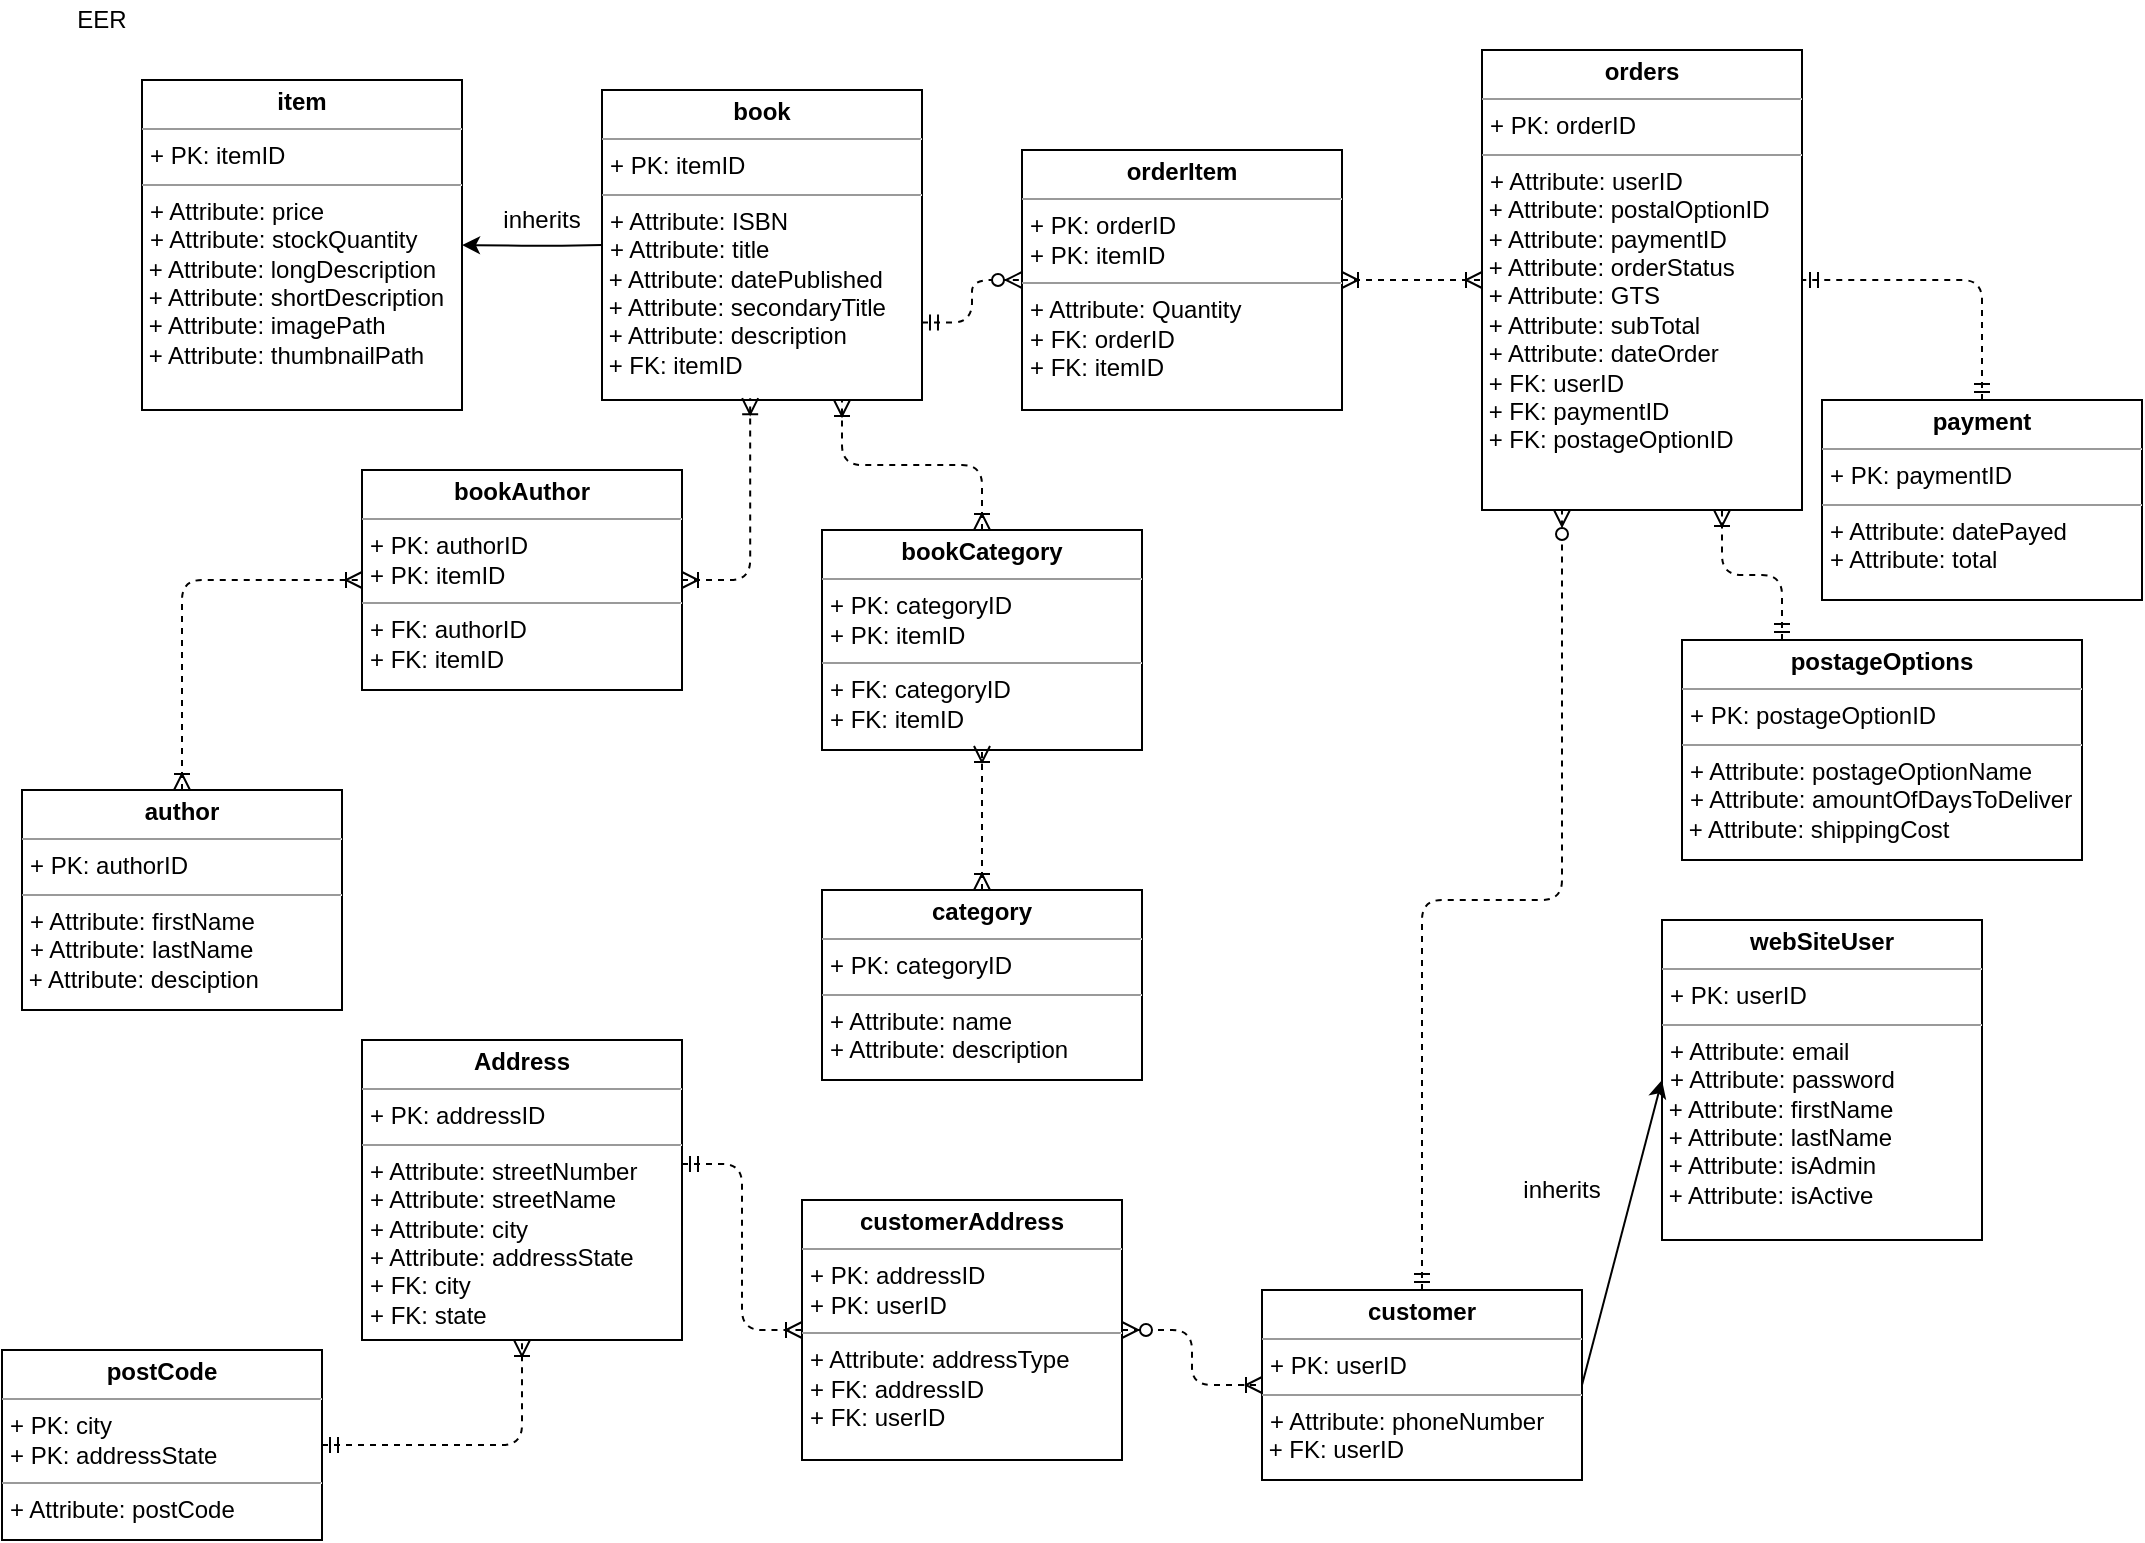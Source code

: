 <mxfile type="device" version="10.6.1"><diagram id="2ca16b54-16f6-2749-3443-fa8db7711227" name="Page-1"><mxGraphModel grid="1" dx="1522" dy="16" gridSize="10" guides="1" tooltips="1" connect="1" arrows="1" fold="1" page="1" pageScale="1" pageWidth="1100" pageHeight="850" background="#ffffff" math="0" shadow="0"><root><mxCell id="0"/><mxCell id="1" parent="0"/><mxCell id="J0qM-ucKTQVevZXW8yvZ-32" parent="1" style="edgeStyle=orthogonalEdgeStyle;html=1;dashed=1;labelBackgroundColor=none;startArrow=ERoneToMany;endArrow=ERoneToMany;fontFamily=Verdana;fontSize=12;align=left;entryX=0.75;entryY=1;entryDx=0;entryDy=0;endFill=0;startFill=0;exitX=0.5;exitY=0;exitDx=0;exitDy=0;" edge="1" source="J0qM-ucKTQVevZXW8yvZ-46" target="J0qM-ucKTQVevZXW8yvZ-34"><mxGeometry as="geometry" relative="1"><mxPoint as="sourcePoint" x="460" y="1270"/><mxPoint as="targetPoint" x="595" y="1450"/></mxGeometry></mxCell><mxCell id="J0qM-ucKTQVevZXW8yvZ-33" value="&lt;p style=&quot;margin: 0px ; margin-top: 4px ; text-align: center&quot;&gt;&lt;b&gt;item&lt;/b&gt;&lt;/p&gt;&lt;hr size=&quot;1&quot;&gt;&lt;p style=&quot;margin: 0px ; margin-left: 4px&quot;&gt;+ PK: itemID&lt;/p&gt;&lt;hr size=&quot;1&quot;&gt;&lt;p style=&quot;margin: 0px ; margin-left: 4px&quot;&gt;+ Attribute: price&lt;/p&gt;&lt;p style=&quot;margin: 0px ; margin-left: 4px&quot;&gt;&lt;span&gt;+ Attribute: stockQuantity&lt;/span&gt;&lt;/p&gt;&amp;nbsp;+ Attribute: longDescription&lt;br&gt;&amp;nbsp;+ Attribute: shortDescription&lt;br&gt;&lt;span&gt;&amp;nbsp;+ Attribute: imagePath&lt;br&gt;&amp;nbsp;+ Attribute: thumbnailPath&amp;nbsp;&lt;/span&gt;&lt;br&gt;" parent="1" style="verticalAlign=top;align=left;overflow=fill;fontSize=12;fontFamily=Helvetica;html=1;" vertex="1"><mxGeometry as="geometry" x="100" y="920" width="160" height="165"/></mxCell><mxCell id="J0qM-ucKTQVevZXW8yvZ-34" value="&lt;p style=&quot;margin: 0px ; margin-top: 4px ; text-align: center&quot;&gt;&lt;b&gt;book&lt;/b&gt;&lt;/p&gt;&lt;hr size=&quot;1&quot;&gt;&lt;p style=&quot;margin: 0px ; margin-left: 4px&quot;&gt;+ PK: itemID&lt;/p&gt;&lt;hr size=&quot;1&quot;&gt;&lt;p style=&quot;margin: 0px ; margin-left: 4px&quot;&gt;+ Attribute: ISBN&lt;/p&gt;&lt;p style=&quot;margin: 0px ; margin-left: 4px&quot;&gt;&lt;span&gt;+ Attribute: title&lt;/span&gt;&lt;/p&gt;&amp;nbsp;+ Attribute: datePublished&lt;br&gt;&amp;nbsp;+ Attribute: secondaryTitle&lt;br&gt;&lt;span&gt;&amp;nbsp;+ Attribute: description&lt;br&gt;&lt;/span&gt;&amp;nbsp;+ FK: itemID&lt;br&gt;" parent="1" style="verticalAlign=top;align=left;overflow=fill;fontSize=12;fontFamily=Helvetica;html=1;" vertex="1"><mxGeometry as="geometry" x="330" y="925" width="160" height="155"/></mxCell><mxCell id="J0qM-ucKTQVevZXW8yvZ-35" value="&lt;p style=&quot;margin: 0px ; margin-top: 4px ; text-align: center&quot;&gt;&lt;b&gt;author&lt;/b&gt;&lt;/p&gt;&lt;hr size=&quot;1&quot;&gt;&lt;p style=&quot;margin: 0px ; margin-left: 4px&quot;&gt;+ PK: authorID&lt;/p&gt;&lt;hr size=&quot;1&quot;&gt;&lt;p style=&quot;margin: 0px ; margin-left: 4px&quot;&gt;+ Attribute: firstName&lt;/p&gt;&lt;p style=&quot;margin: 0px ; margin-left: 4px&quot;&gt;&lt;span&gt;+ Attribute: lastName&lt;/span&gt;&lt;/p&gt;&amp;nbsp;+ Attribute: desciption&lt;br&gt;&lt;br&gt;" parent="1" style="verticalAlign=top;align=left;overflow=fill;fontSize=12;fontFamily=Helvetica;html=1;" vertex="1"><mxGeometry as="geometry" x="40" y="1275" width="160" height="110"/></mxCell><mxCell id="J0qM-ucKTQVevZXW8yvZ-36" value="&lt;p style=&quot;margin: 0px ; margin-top: 4px ; text-align: center&quot;&gt;&lt;b&gt;category&lt;/b&gt;&lt;/p&gt;&lt;hr size=&quot;1&quot;&gt;&lt;p style=&quot;margin: 0px ; margin-left: 4px&quot;&gt;+ PK: categoryID&lt;/p&gt;&lt;hr size=&quot;1&quot;&gt;&lt;p style=&quot;margin: 0px ; margin-left: 4px&quot;&gt;+ Attribute: name&lt;/p&gt;&lt;p style=&quot;margin: 0px ; margin-left: 4px&quot;&gt;&lt;span&gt;+ Attribute: description&lt;/span&gt;&lt;/p&gt;&lt;br&gt;" parent="1" style="verticalAlign=top;align=left;overflow=fill;fontSize=12;fontFamily=Helvetica;html=1;" vertex="1"><mxGeometry as="geometry" x="440" y="1325" width="160" height="95"/></mxCell><mxCell id="J0qM-ucKTQVevZXW8yvZ-37" value="&lt;p style=&quot;margin: 0px ; margin-top: 4px ; text-align: center&quot;&gt;&lt;b&gt;webSiteUser&lt;/b&gt;&lt;/p&gt;&lt;hr size=&quot;1&quot;&gt;&lt;p style=&quot;margin: 0px ; margin-left: 4px&quot;&gt;+ PK: userID&lt;/p&gt;&lt;hr size=&quot;1&quot;&gt;&lt;p style=&quot;margin: 0px ; margin-left: 4px&quot;&gt;+ Attribute: email&lt;/p&gt;&lt;p style=&quot;margin: 0px ; margin-left: 4px&quot;&gt;&lt;span&gt;+ Attribute: password&lt;/span&gt;&lt;/p&gt;&amp;nbsp;+ Attribute: firstName&lt;br&gt;&amp;nbsp;+ Attribute: lastName&lt;br&gt;&lt;span&gt;&amp;nbsp;+ Attribute: isAdmin&lt;br&gt;&lt;/span&gt;&amp;nbsp;+ Attribute: isActive&lt;br&gt;" parent="1" style="verticalAlign=top;align=left;overflow=fill;fontSize=12;fontFamily=Helvetica;html=1;" vertex="1"><mxGeometry as="geometry" x="860" y="1340" width="160" height="160"/></mxCell><mxCell id="J0qM-ucKTQVevZXW8yvZ-38" value="&lt;p style=&quot;margin: 0px ; margin-top: 4px ; text-align: center&quot;&gt;&lt;b&gt;customer&lt;/b&gt;&lt;/p&gt;&lt;hr size=&quot;1&quot;&gt;&lt;p style=&quot;margin: 0px ; margin-left: 4px&quot;&gt;+ PK: userID&lt;/p&gt;&lt;hr size=&quot;1&quot;&gt;&lt;p style=&quot;margin: 0px ; margin-left: 4px&quot;&gt;+ Attribute: phoneNumber&lt;/p&gt;&amp;nbsp;+ FK: userID&lt;br&gt;" parent="1" style="verticalAlign=top;align=left;overflow=fill;fontSize=12;fontFamily=Helvetica;html=1;" vertex="1"><mxGeometry as="geometry" x="660" y="1525" width="160" height="95"/></mxCell><mxCell id="J0qM-ucKTQVevZXW8yvZ-39" value="&lt;p style=&quot;margin: 0px ; margin-top: 4px ; text-align: center&quot;&gt;&lt;b&gt;postageOptions&lt;/b&gt;&lt;/p&gt;&lt;hr size=&quot;1&quot;&gt;&lt;p style=&quot;margin: 0px ; margin-left: 4px&quot;&gt;+ PK: postageOptionID&lt;/p&gt;&lt;hr size=&quot;1&quot;&gt;&lt;p style=&quot;margin: 0px ; margin-left: 4px&quot;&gt;+ Attribute: postageOptionName&lt;/p&gt;&lt;p style=&quot;margin: 0px ; margin-left: 4px&quot;&gt;&lt;span&gt;+ Attribute: amountOfDaysToDeliver&lt;/span&gt;&lt;/p&gt;&amp;nbsp;+ Attribute: shippingCost&lt;br&gt;" parent="1" style="verticalAlign=top;align=left;overflow=fill;fontSize=12;fontFamily=Helvetica;html=1;" vertex="1"><mxGeometry as="geometry" x="870" y="1200" width="200" height="110"/></mxCell><mxCell id="J0qM-ucKTQVevZXW8yvZ-40" value="&lt;p style=&quot;margin: 0px ; margin-top: 4px ; text-align: center&quot;&gt;&lt;b&gt;postCode&lt;/b&gt;&lt;/p&gt;&lt;hr size=&quot;1&quot;&gt;&lt;p style=&quot;margin: 0px ; margin-left: 4px&quot;&gt;+ PK: city&lt;/p&gt;&lt;p style=&quot;margin: 0px ; margin-left: 4px&quot;&gt;+ PK: addressState&lt;/p&gt;&lt;hr size=&quot;1&quot;&gt;&lt;p style=&quot;margin: 0px ; margin-left: 4px&quot;&gt;+ Attribute: postCode&lt;/p&gt;&lt;br&gt;" parent="1" style="verticalAlign=top;align=left;overflow=fill;fontSize=12;fontFamily=Helvetica;html=1;" vertex="1"><mxGeometry as="geometry" x="30" y="1555" width="160" height="95"/></mxCell><mxCell id="J0qM-ucKTQVevZXW8yvZ-41" value="&lt;p style=&quot;margin: 0px ; margin-top: 4px ; text-align: center&quot;&gt;&lt;b&gt;Address&lt;/b&gt;&lt;/p&gt;&lt;hr size=&quot;1&quot;&gt;&lt;p style=&quot;margin: 0px ; margin-left: 4px&quot;&gt;+ PK: addressID&lt;/p&gt;&lt;hr size=&quot;1&quot;&gt;&lt;p style=&quot;margin: 0px ; margin-left: 4px&quot;&gt;+ Attribute: streetNumber&lt;/p&gt;&lt;p style=&quot;margin: 0px ; margin-left: 4px&quot;&gt;&lt;span&gt;+ Attribute: streetName&lt;/span&gt;&lt;/p&gt;&lt;p style=&quot;margin: 0px ; margin-left: 4px&quot;&gt;&lt;span&gt;+ Attribute: city&lt;/span&gt;&lt;/p&gt;&lt;p style=&quot;margin: 0px ; margin-left: 4px&quot;&gt;&lt;span&gt;+ Attribute: addressState&lt;/span&gt;&lt;/p&gt;&lt;p style=&quot;margin: 0px ; margin-left: 4px&quot;&gt;&lt;span&gt;+ FK: city&lt;/span&gt;&lt;/p&gt;&lt;p style=&quot;margin: 0px ; margin-left: 4px&quot;&gt;&lt;span&gt;+ FK: state&lt;/span&gt;&lt;/p&gt;&lt;p&gt;&lt;span&gt;&lt;br&gt;&lt;/span&gt;&lt;/p&gt;&lt;br&gt;" parent="1" style="verticalAlign=top;align=left;overflow=fill;fontSize=12;fontFamily=Helvetica;html=1;" vertex="1"><mxGeometry as="geometry" x="210" y="1400" width="160" height="150"/></mxCell><mxCell id="J0qM-ucKTQVevZXW8yvZ-42" value="&lt;p style=&quot;margin: 0px ; margin-top: 4px ; text-align: center&quot;&gt;&lt;b&gt;orders&lt;/b&gt;&lt;/p&gt;&lt;hr size=&quot;1&quot;&gt;&lt;p style=&quot;margin: 0px ; margin-left: 4px&quot;&gt;+ PK: orderID&lt;/p&gt;&lt;hr size=&quot;1&quot;&gt;&lt;p style=&quot;margin: 0px ; margin-left: 4px&quot;&gt;+ Attribute:&amp;nbsp;&lt;span&gt;userID&lt;br&gt;&lt;/span&gt;&lt;/p&gt;&lt;span&gt;&amp;nbsp;+ Attribute: postalOptionID&lt;br&gt;&lt;/span&gt;&amp;nbsp;+ Attribute:&amp;nbsp;paymentID&lt;span&gt;&lt;br&gt;&lt;/span&gt;&lt;span&gt;&amp;nbsp;+ Attribute: orderStatus&lt;/span&gt;&lt;span&gt;&lt;br&gt;&lt;/span&gt;&amp;nbsp;+ Attribute: GTS&lt;br&gt;&amp;nbsp;+ Attribute: subTotal&lt;br&gt;&lt;span&gt;&amp;nbsp;+ Attribute: dateOrder&lt;br&gt;&lt;/span&gt;&amp;nbsp;+ FK: userID&lt;br&gt;&amp;nbsp;+ FK: paymentID&lt;br&gt;&amp;nbsp;+ FK: postageOptionID&lt;br&gt;" parent="1" style="verticalAlign=top;align=left;overflow=fill;fontSize=12;fontFamily=Helvetica;html=1;" vertex="1"><mxGeometry as="geometry" x="770" y="905" width="160" height="230"/></mxCell><mxCell id="J0qM-ucKTQVevZXW8yvZ-43" value="&lt;p style=&quot;margin: 0px ; margin-top: 4px ; text-align: center&quot;&gt;&lt;b&gt;payment&lt;/b&gt;&lt;/p&gt;&lt;hr size=&quot;1&quot;&gt;&lt;p style=&quot;margin: 0px ; margin-left: 4px&quot;&gt;+ PK: paymentID&lt;/p&gt;&lt;hr size=&quot;1&quot;&gt;&lt;p style=&quot;margin: 0px ; margin-left: 4px&quot;&gt;+ Attribute: datePayed&lt;/p&gt;&lt;p style=&quot;margin: 0px ; margin-left: 4px&quot;&gt;&lt;span&gt;+ Attribute: total&lt;/span&gt;&lt;/p&gt;&amp;nbsp;&lt;br&gt;" parent="1" style="verticalAlign=top;align=left;overflow=fill;fontSize=12;fontFamily=Helvetica;html=1;" vertex="1"><mxGeometry as="geometry" x="940" y="1080" width="160" height="100"/></mxCell><mxCell id="J0qM-ucKTQVevZXW8yvZ-44" value="&lt;p style=&quot;margin: 0px ; margin-top: 4px ; text-align: center&quot;&gt;&lt;b&gt;orderItem&lt;/b&gt;&lt;/p&gt;&lt;hr size=&quot;1&quot;&gt;&lt;p style=&quot;margin: 0px ; margin-left: 4px&quot;&gt;+ PK: orderID&lt;/p&gt;&lt;p style=&quot;margin: 0px ; margin-left: 4px&quot;&gt;+ PK: itemID&lt;/p&gt;&lt;hr size=&quot;1&quot;&gt;&lt;p style=&quot;margin: 0px ; margin-left: 4px&quot;&gt;+ Attribute: Quantity&lt;/p&gt;&lt;p style=&quot;margin: 0px ; margin-left: 4px&quot;&gt;&lt;span&gt;+ FK: orderID&lt;/span&gt;&lt;/p&gt;&lt;p style=&quot;margin: 0px ; margin-left: 4px&quot;&gt;&lt;span&gt;+ FK: itemID&lt;/span&gt;&lt;/p&gt;&lt;p&gt;&lt;span&gt;&lt;br&gt;&lt;/span&gt;&lt;/p&gt;&lt;br&gt;" parent="1" style="verticalAlign=top;align=left;overflow=fill;fontSize=12;fontFamily=Helvetica;html=1;" vertex="1"><mxGeometry as="geometry" x="540" y="955" width="160" height="130"/></mxCell><mxCell id="J0qM-ucKTQVevZXW8yvZ-45" value="&lt;p style=&quot;margin: 0px ; margin-top: 4px ; text-align: center&quot;&gt;&lt;b&gt;customerAddress&lt;/b&gt;&lt;/p&gt;&lt;hr size=&quot;1&quot;&gt;&lt;p style=&quot;margin: 0px ; margin-left: 4px&quot;&gt;+ PK: addressID&lt;/p&gt;&lt;p style=&quot;margin: 0px ; margin-left: 4px&quot;&gt;+ PK: userID&lt;/p&gt;&lt;hr size=&quot;1&quot;&gt;&lt;p style=&quot;margin: 0px ; margin-left: 4px&quot;&gt;+ Attribute: addressType&lt;/p&gt;&lt;p style=&quot;margin: 0px ; margin-left: 4px&quot;&gt;&lt;span&gt;+ FK: addressID&lt;/span&gt;&lt;/p&gt;&lt;p style=&quot;margin: 0px ; margin-left: 4px&quot;&gt;&lt;span&gt;+ FK: userID&lt;/span&gt;&lt;/p&gt;&lt;p&gt;&lt;span&gt;&lt;br&gt;&lt;/span&gt;&lt;/p&gt;&lt;br&gt;" parent="1" style="verticalAlign=top;align=left;overflow=fill;fontSize=12;fontFamily=Helvetica;html=1;" vertex="1"><mxGeometry as="geometry" x="430" y="1480" width="160" height="130"/></mxCell><mxCell id="J0qM-ucKTQVevZXW8yvZ-46" value="&lt;p style=&quot;margin: 0px ; margin-top: 4px ; text-align: center&quot;&gt;&lt;b&gt;bookCategory&lt;/b&gt;&lt;/p&gt;&lt;hr size=&quot;1&quot;&gt;&lt;p style=&quot;margin: 0px ; margin-left: 4px&quot;&gt;+ PK: categoryID&lt;/p&gt;&lt;p style=&quot;margin: 0px ; margin-left: 4px&quot;&gt;+ PK: itemID&lt;/p&gt;&lt;hr size=&quot;1&quot;&gt;&lt;p style=&quot;margin: 0px ; margin-left: 4px&quot;&gt;&lt;span&gt;+ FK: categoryID&lt;/span&gt;&lt;br&gt;&lt;/p&gt;&lt;p style=&quot;margin: 0px ; margin-left: 4px&quot;&gt;&lt;span&gt;+ FK: itemID&lt;/span&gt;&lt;/p&gt;&lt;p&gt;&lt;span&gt;&lt;br&gt;&lt;/span&gt;&lt;/p&gt;&lt;br&gt;" parent="1" style="verticalAlign=top;align=left;overflow=fill;fontSize=12;fontFamily=Helvetica;html=1;" vertex="1"><mxGeometry as="geometry" x="440" y="1145" width="160" height="110"/></mxCell><mxCell id="J0qM-ucKTQVevZXW8yvZ-47" parent="1" style="edgeStyle=orthogonalEdgeStyle;html=1;dashed=1;labelBackgroundColor=none;startArrow=ERmandOne;endArrow=ERzeroToMany;fontFamily=Verdana;fontSize=12;align=left;entryX=0.25;entryY=1;entryDx=0;entryDy=0;exitX=0.5;exitY=0;exitDx=0;exitDy=0;endFill=1;startFill=0;" edge="1" source="J0qM-ucKTQVevZXW8yvZ-38" target="J0qM-ucKTQVevZXW8yvZ-42"><mxGeometry as="geometry" relative="1"><mxPoint as="sourcePoint" x="565" y="1235"/><mxPoint as="targetPoint" x="755" y="1205"/></mxGeometry></mxCell><mxCell id="J0qM-ucKTQVevZXW8yvZ-48" parent="1" style="edgeStyle=orthogonalEdgeStyle;html=1;dashed=1;labelBackgroundColor=none;startArrow=ERmandOne;endArrow=ERmandOne;fontFamily=Verdana;fontSize=12;align=left;exitX=0.5;exitY=0;exitDx=0;exitDy=0;entryX=1;entryY=0.5;entryDx=0;entryDy=0;endFill=0;" edge="1" source="J0qM-ucKTQVevZXW8yvZ-43" target="J0qM-ucKTQVevZXW8yvZ-42"><mxGeometry as="geometry" relative="1"><mxPoint as="sourcePoint" x="405" y="1410"/><mxPoint as="targetPoint" x="595" y="1380"/></mxGeometry></mxCell><mxCell id="J0qM-ucKTQVevZXW8yvZ-49" parent="1" style="edgeStyle=orthogonalEdgeStyle;html=1;dashed=1;labelBackgroundColor=none;startArrow=ERoneToMany;endArrow=ERoneToMany;fontFamily=Verdana;fontSize=12;align=left;exitX=1;exitY=0.5;exitDx=0;exitDy=0;entryX=0.463;entryY=0.994;entryDx=0;entryDy=0;entryPerimeter=0;startFill=0;endFill=0;" edge="1" source="J0qM-ucKTQVevZXW8yvZ-54" target="J0qM-ucKTQVevZXW8yvZ-34"><mxGeometry as="geometry" relative="1"><mxPoint as="sourcePoint" x="210" y="1150"/><mxPoint as="targetPoint" x="400" y="1120"/></mxGeometry></mxCell><mxCell id="J0qM-ucKTQVevZXW8yvZ-50" parent="1" style="edgeStyle=orthogonalEdgeStyle;html=1;dashed=1;labelBackgroundColor=none;startArrow=ERmandOne;endArrow=ERoneToMany;fontFamily=Verdana;fontSize=12;align=left;exitX=1;exitY=0.5;exitDx=0;exitDy=0;entryX=0.5;entryY=1;entryDx=0;entryDy=0;endFill=0;" edge="1" source="J0qM-ucKTQVevZXW8yvZ-40" target="J0qM-ucKTQVevZXW8yvZ-41"><mxGeometry as="geometry" relative="1"><mxPoint as="sourcePoint" x="410" y="1400"/><mxPoint as="targetPoint" x="600" y="1370"/></mxGeometry></mxCell><mxCell id="J0qM-ucKTQVevZXW8yvZ-51" parent="1" style="edgeStyle=orthogonalEdgeStyle;html=1;dashed=1;labelBackgroundColor=none;startArrow=ERmandOne;endArrow=ERoneToMany;fontFamily=Verdana;fontSize=12;align=left;exitX=1;exitY=0.413;exitDx=0;exitDy=0;exitPerimeter=0;startFill=0;endFill=0;entryX=0;entryY=0.5;entryDx=0;entryDy=0;" edge="1" source="J0qM-ucKTQVevZXW8yvZ-41" target="J0qM-ucKTQVevZXW8yvZ-45"><mxGeometry as="geometry" relative="1"><mxPoint as="sourcePoint" x="620" y="1585"/><mxPoint as="targetPoint" x="610" y="1462"/></mxGeometry></mxCell><mxCell id="J0qM-ucKTQVevZXW8yvZ-52" parent="1" style="edgeStyle=orthogonalEdgeStyle;html=1;dashed=1;labelBackgroundColor=none;startArrow=ERmandOne;endArrow=ERzeroToMany;fontFamily=Verdana;fontSize=12;align=left;exitX=1;exitY=0.75;exitDx=0;exitDy=0;startFill=0;endFill=1;" edge="1" source="J0qM-ucKTQVevZXW8yvZ-34" target="J0qM-ucKTQVevZXW8yvZ-44"><mxGeometry as="geometry" relative="1"><mxPoint as="sourcePoint" x="360" y="1400"/><mxPoint as="targetPoint" x="550" y="1370"/></mxGeometry></mxCell><mxCell id="J0qM-ucKTQVevZXW8yvZ-53" parent="1" style="edgeStyle=orthogonalEdgeStyle;html=1;dashed=1;labelBackgroundColor=none;startArrow=ERmandOne;endArrow=ERoneToMany;fontFamily=Verdana;fontSize=12;align=left;entryX=0.75;entryY=1;entryDx=0;entryDy=0;exitX=0.25;exitY=0;exitDx=0;exitDy=0;startFill=0;" edge="1" source="J0qM-ucKTQVevZXW8yvZ-39" target="J0qM-ucKTQVevZXW8yvZ-42"><mxGeometry as="geometry" relative="1"><mxPoint as="sourcePoint" x="700" y="1430"/><mxPoint as="targetPoint" x="820" y="1140"/></mxGeometry></mxCell><mxCell id="J0qM-ucKTQVevZXW8yvZ-54" value="&lt;p style=&quot;margin: 0px ; margin-top: 4px ; text-align: center&quot;&gt;&lt;b&gt;bookAuthor&lt;/b&gt;&lt;/p&gt;&lt;hr size=&quot;1&quot;&gt;&lt;p style=&quot;margin: 0px ; margin-left: 4px&quot;&gt;+ PK: authorID&lt;/p&gt;&lt;p style=&quot;margin: 0px ; margin-left: 4px&quot;&gt;+ PK: itemID&lt;/p&gt;&lt;hr size=&quot;1&quot;&gt;&lt;p style=&quot;margin: 0px ; margin-left: 4px&quot;&gt;&lt;span&gt;+ FK: authorID&lt;/span&gt;&lt;br&gt;&lt;/p&gt;&lt;p style=&quot;margin: 0px ; margin-left: 4px&quot;&gt;&lt;span&gt;+ FK: itemID&lt;/span&gt;&lt;/p&gt;&lt;p&gt;&lt;span&gt;&lt;br&gt;&lt;/span&gt;&lt;/p&gt;&lt;br&gt;" parent="1" style="verticalAlign=top;align=left;overflow=fill;fontSize=12;fontFamily=Helvetica;html=1;" vertex="1"><mxGeometry as="geometry" x="210" y="1115" width="160" height="110"/></mxCell><mxCell id="J0qM-ucKTQVevZXW8yvZ-55" parent="1" style="edgeStyle=orthogonalEdgeStyle;html=1;dashed=1;labelBackgroundColor=none;startArrow=ERoneToMany;endArrow=ERoneToMany;fontFamily=Verdana;fontSize=12;align=left;exitX=0.5;exitY=0;exitDx=0;exitDy=0;entryX=0;entryY=0.5;entryDx=0;entryDy=0;startFill=0;endFill=0;" edge="1" source="J0qM-ucKTQVevZXW8yvZ-35" target="J0qM-ucKTQVevZXW8yvZ-54"><mxGeometry as="geometry" relative="1"><mxPoint as="sourcePoint" x="380" y="1180"/><mxPoint as="targetPoint" x="414" y="1089"/></mxGeometry></mxCell><mxCell id="J0qM-ucKTQVevZXW8yvZ-56" value="" parent="1" style="endArrow=classic;html=1;entryX=1;entryY=0.5;entryDx=0;entryDy=0;exitX=0;exitY=0.5;exitDx=0;exitDy=0;" edge="1" source="J0qM-ucKTQVevZXW8yvZ-34" target="J0qM-ucKTQVevZXW8yvZ-33"><mxGeometry as="geometry" relative="1" width="50" height="50"><mxPoint as="sourcePoint" x="330" y="1670"/><mxPoint as="targetPoint" x="380" y="1620"/><Array as="points"><mxPoint x="300" y="1003"/></Array></mxGeometry></mxCell><mxCell id="J0qM-ucKTQVevZXW8yvZ-57" value="inherits" parent="1" style="text;html=1;strokeColor=none;fillColor=none;align=center;verticalAlign=middle;whiteSpace=wrap;rounded=0;" vertex="1"><mxGeometry as="geometry" x="280" y="980" width="40" height="20"/></mxCell><mxCell id="J0qM-ucKTQVevZXW8yvZ-58" value="" parent="1" style="endArrow=classic;html=1;exitX=1;exitY=0.5;exitDx=0;exitDy=0;entryX=0;entryY=0.5;entryDx=0;entryDy=0;" edge="1" source="J0qM-ucKTQVevZXW8yvZ-38" target="J0qM-ucKTQVevZXW8yvZ-37"><mxGeometry as="geometry" relative="1" width="50" height="50"><mxPoint as="sourcePoint" x="340" y="1013"/><mxPoint as="targetPoint" x="800" y="1370"/><Array as="points"/></mxGeometry></mxCell><mxCell id="J0qM-ucKTQVevZXW8yvZ-59" parent="1" style="edgeStyle=orthogonalEdgeStyle;html=1;dashed=1;labelBackgroundColor=none;startArrow=ERoneToMany;endArrow=ERoneToMany;fontFamily=Verdana;fontSize=12;align=left;exitX=0.5;exitY=0;exitDx=0;exitDy=0;startFill=0;endFill=0;" edge="1" source="J0qM-ucKTQVevZXW8yvZ-36"><mxGeometry as="geometry" relative="1"><mxPoint as="sourcePoint" x="130" y="1285"/><mxPoint as="targetPoint" x="520" y="1253"/></mxGeometry></mxCell><mxCell id="J0qM-ucKTQVevZXW8yvZ-60" value="inherits" parent="1" style="text;html=1;strokeColor=none;fillColor=none;align=center;verticalAlign=middle;whiteSpace=wrap;rounded=0;" vertex="1"><mxGeometry as="geometry" x="790" y="1465" width="40" height="20"/></mxCell><mxCell id="J0qM-ucKTQVevZXW8yvZ-61" parent="1" style="edgeStyle=orthogonalEdgeStyle;html=1;dashed=1;labelBackgroundColor=none;startArrow=ERzeroToMany;endArrow=ERoneToMany;fontFamily=Verdana;fontSize=12;align=left;exitX=1;exitY=0.5;exitDx=0;exitDy=0;startFill=1;endFill=0;entryX=0;entryY=0.5;entryDx=0;entryDy=0;" edge="1" source="J0qM-ucKTQVevZXW8yvZ-45" target="J0qM-ucKTQVevZXW8yvZ-38"><mxGeometry as="geometry" relative="1"><mxPoint as="sourcePoint" x="630" y="1436"/><mxPoint as="targetPoint" x="690" y="1514"/></mxGeometry></mxCell><mxCell id="J0qM-ucKTQVevZXW8yvZ-62" parent="1" style="edgeStyle=orthogonalEdgeStyle;html=1;dashed=1;labelBackgroundColor=none;startArrow=ERoneToMany;endArrow=ERoneToMany;fontFamily=Verdana;fontSize=12;align=left;exitX=1;exitY=0.5;exitDx=0;exitDy=0;startFill=0;endFill=0;entryX=0;entryY=0.5;entryDx=0;entryDy=0;" edge="1" source="J0qM-ucKTQVevZXW8yvZ-44" target="J0qM-ucKTQVevZXW8yvZ-42"><mxGeometry as="geometry" relative="1"><mxPoint as="sourcePoint" x="500" y="1051"/><mxPoint as="targetPoint" x="560" y="1030"/><Array as="points"><mxPoint x="770" y="1020"/></Array></mxGeometry></mxCell><mxCell id="J0qM-ucKTQVevZXW8yvZ-63" value="EER" parent="1" style="text;html=1;strokeColor=none;fillColor=none;align=center;verticalAlign=middle;whiteSpace=wrap;rounded=0;" vertex="1"><mxGeometry as="geometry" x="60" y="880" width="40" height="20"/></mxCell></root></mxGraphModel></diagram></mxfile>